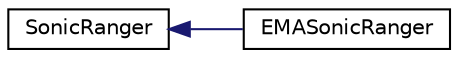 digraph "Graphical Class Hierarchy"
{
  edge [fontname="Helvetica",fontsize="10",labelfontname="Helvetica",labelfontsize="10"];
  node [fontname="Helvetica",fontsize="10",shape=record];
  rankdir="LR";
  Node0 [label="SonicRanger",height=0.2,width=0.4,color="black", fillcolor="white", style="filled",URL="$classSonicRanger.html"];
  Node0 -> Node1 [dir="back",color="midnightblue",fontsize="10",style="solid",fontname="Helvetica"];
  Node1 [label="EMASonicRanger",height=0.2,width=0.4,color="black", fillcolor="white", style="filled",URL="$classEMASonicRanger.html",tooltip="SonicRanger with EMA-smoothed values. "];
}
